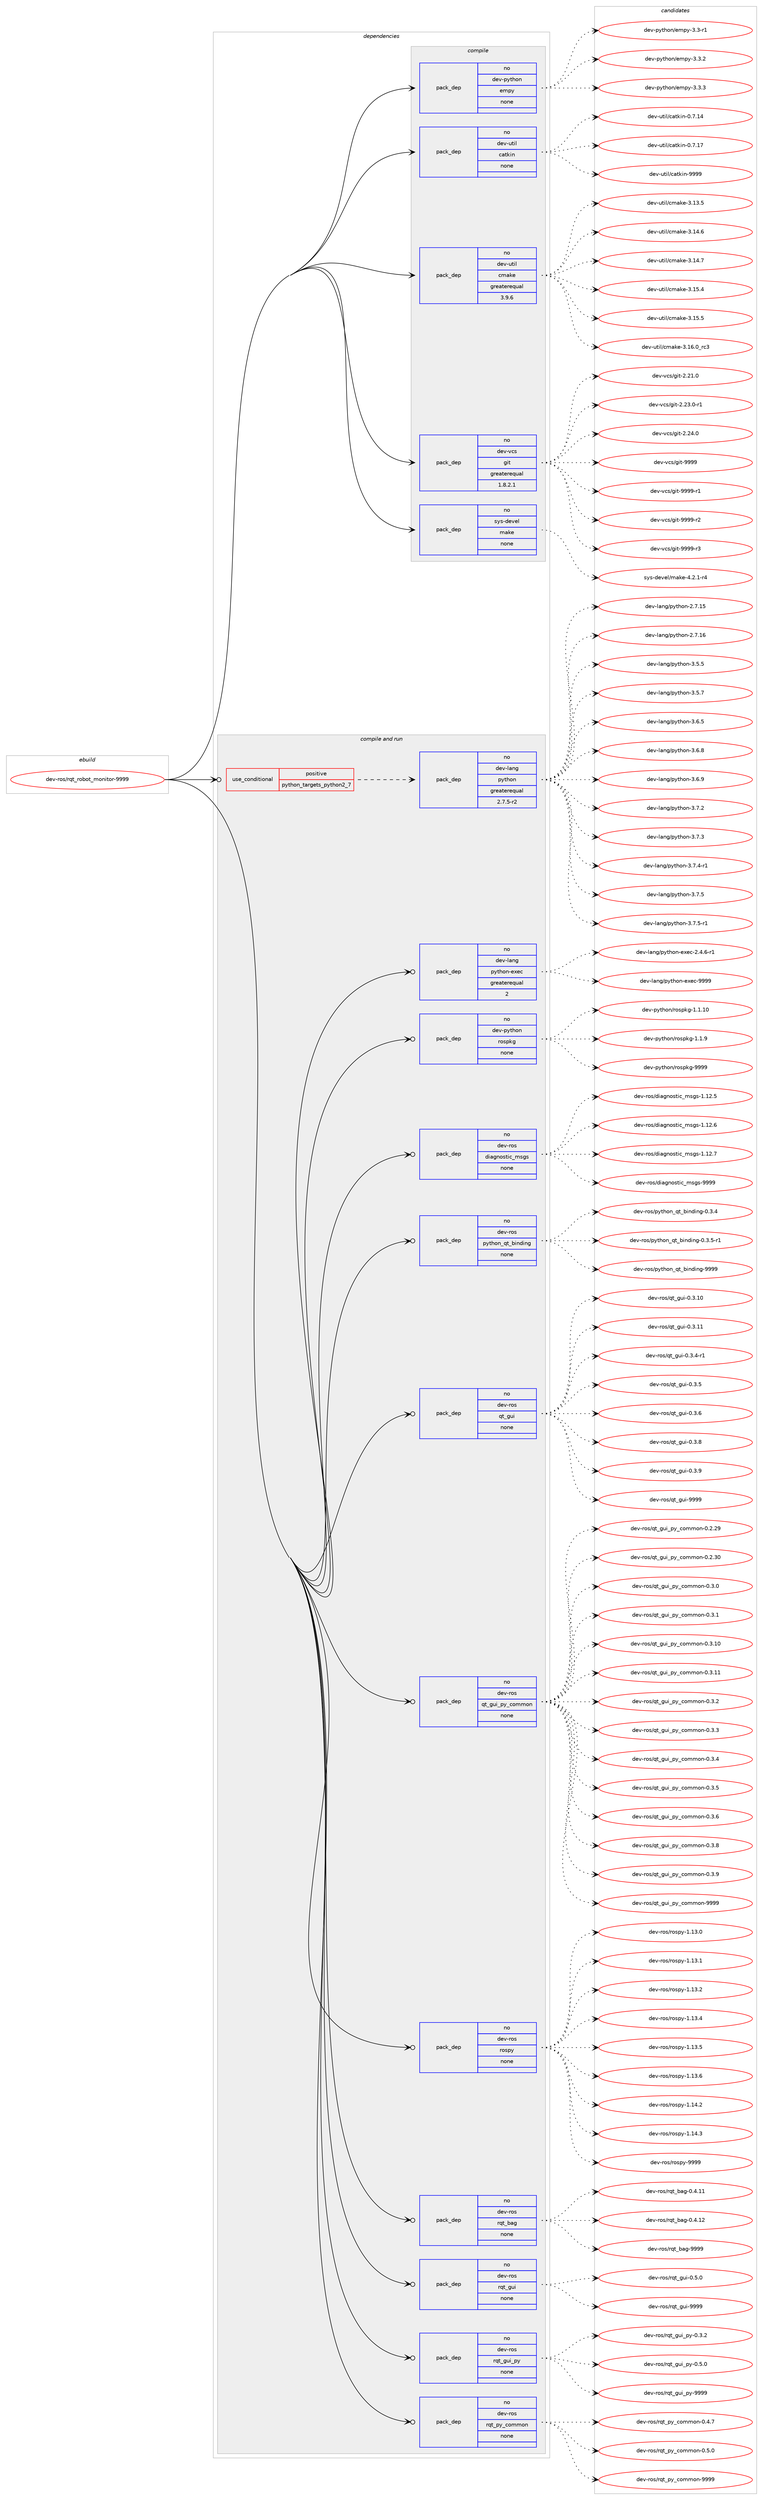 digraph prolog {

# *************
# Graph options
# *************

newrank=true;
concentrate=true;
compound=true;
graph [rankdir=LR,fontname=Helvetica,fontsize=10,ranksep=1.5];#, ranksep=2.5, nodesep=0.2];
edge  [arrowhead=vee];
node  [fontname=Helvetica,fontsize=10];

# **********
# The ebuild
# **********

subgraph cluster_leftcol {
color=gray;
rank=same;
label=<<i>ebuild</i>>;
id [label="dev-ros/rqt_robot_monitor-9999", color=red, width=4, href="../dev-ros/rqt_robot_monitor-9999.svg"];
}

# ****************
# The dependencies
# ****************

subgraph cluster_midcol {
color=gray;
label=<<i>dependencies</i>>;
subgraph cluster_compile {
fillcolor="#eeeeee";
style=filled;
label=<<i>compile</i>>;
subgraph pack498903 {
dependency666124 [label=<<TABLE BORDER="0" CELLBORDER="1" CELLSPACING="0" CELLPADDING="4" WIDTH="220"><TR><TD ROWSPAN="6" CELLPADDING="30">pack_dep</TD></TR><TR><TD WIDTH="110">no</TD></TR><TR><TD>dev-python</TD></TR><TR><TD>empy</TD></TR><TR><TD>none</TD></TR><TR><TD></TD></TR></TABLE>>, shape=none, color=blue];
}
id:e -> dependency666124:w [weight=20,style="solid",arrowhead="vee"];
subgraph pack498904 {
dependency666125 [label=<<TABLE BORDER="0" CELLBORDER="1" CELLSPACING="0" CELLPADDING="4" WIDTH="220"><TR><TD ROWSPAN="6" CELLPADDING="30">pack_dep</TD></TR><TR><TD WIDTH="110">no</TD></TR><TR><TD>dev-util</TD></TR><TR><TD>catkin</TD></TR><TR><TD>none</TD></TR><TR><TD></TD></TR></TABLE>>, shape=none, color=blue];
}
id:e -> dependency666125:w [weight=20,style="solid",arrowhead="vee"];
subgraph pack498905 {
dependency666126 [label=<<TABLE BORDER="0" CELLBORDER="1" CELLSPACING="0" CELLPADDING="4" WIDTH="220"><TR><TD ROWSPAN="6" CELLPADDING="30">pack_dep</TD></TR><TR><TD WIDTH="110">no</TD></TR><TR><TD>dev-util</TD></TR><TR><TD>cmake</TD></TR><TR><TD>greaterequal</TD></TR><TR><TD>3.9.6</TD></TR></TABLE>>, shape=none, color=blue];
}
id:e -> dependency666126:w [weight=20,style="solid",arrowhead="vee"];
subgraph pack498906 {
dependency666127 [label=<<TABLE BORDER="0" CELLBORDER="1" CELLSPACING="0" CELLPADDING="4" WIDTH="220"><TR><TD ROWSPAN="6" CELLPADDING="30">pack_dep</TD></TR><TR><TD WIDTH="110">no</TD></TR><TR><TD>dev-vcs</TD></TR><TR><TD>git</TD></TR><TR><TD>greaterequal</TD></TR><TR><TD>1.8.2.1</TD></TR></TABLE>>, shape=none, color=blue];
}
id:e -> dependency666127:w [weight=20,style="solid",arrowhead="vee"];
subgraph pack498907 {
dependency666128 [label=<<TABLE BORDER="0" CELLBORDER="1" CELLSPACING="0" CELLPADDING="4" WIDTH="220"><TR><TD ROWSPAN="6" CELLPADDING="30">pack_dep</TD></TR><TR><TD WIDTH="110">no</TD></TR><TR><TD>sys-devel</TD></TR><TR><TD>make</TD></TR><TR><TD>none</TD></TR><TR><TD></TD></TR></TABLE>>, shape=none, color=blue];
}
id:e -> dependency666128:w [weight=20,style="solid",arrowhead="vee"];
}
subgraph cluster_compileandrun {
fillcolor="#eeeeee";
style=filled;
label=<<i>compile and run</i>>;
subgraph cond155315 {
dependency666129 [label=<<TABLE BORDER="0" CELLBORDER="1" CELLSPACING="0" CELLPADDING="4"><TR><TD ROWSPAN="3" CELLPADDING="10">use_conditional</TD></TR><TR><TD>positive</TD></TR><TR><TD>python_targets_python2_7</TD></TR></TABLE>>, shape=none, color=red];
subgraph pack498908 {
dependency666130 [label=<<TABLE BORDER="0" CELLBORDER="1" CELLSPACING="0" CELLPADDING="4" WIDTH="220"><TR><TD ROWSPAN="6" CELLPADDING="30">pack_dep</TD></TR><TR><TD WIDTH="110">no</TD></TR><TR><TD>dev-lang</TD></TR><TR><TD>python</TD></TR><TR><TD>greaterequal</TD></TR><TR><TD>2.7.5-r2</TD></TR></TABLE>>, shape=none, color=blue];
}
dependency666129:e -> dependency666130:w [weight=20,style="dashed",arrowhead="vee"];
}
id:e -> dependency666129:w [weight=20,style="solid",arrowhead="odotvee"];
subgraph pack498909 {
dependency666131 [label=<<TABLE BORDER="0" CELLBORDER="1" CELLSPACING="0" CELLPADDING="4" WIDTH="220"><TR><TD ROWSPAN="6" CELLPADDING="30">pack_dep</TD></TR><TR><TD WIDTH="110">no</TD></TR><TR><TD>dev-lang</TD></TR><TR><TD>python-exec</TD></TR><TR><TD>greaterequal</TD></TR><TR><TD>2</TD></TR></TABLE>>, shape=none, color=blue];
}
id:e -> dependency666131:w [weight=20,style="solid",arrowhead="odotvee"];
subgraph pack498910 {
dependency666132 [label=<<TABLE BORDER="0" CELLBORDER="1" CELLSPACING="0" CELLPADDING="4" WIDTH="220"><TR><TD ROWSPAN="6" CELLPADDING="30">pack_dep</TD></TR><TR><TD WIDTH="110">no</TD></TR><TR><TD>dev-python</TD></TR><TR><TD>rospkg</TD></TR><TR><TD>none</TD></TR><TR><TD></TD></TR></TABLE>>, shape=none, color=blue];
}
id:e -> dependency666132:w [weight=20,style="solid",arrowhead="odotvee"];
subgraph pack498911 {
dependency666133 [label=<<TABLE BORDER="0" CELLBORDER="1" CELLSPACING="0" CELLPADDING="4" WIDTH="220"><TR><TD ROWSPAN="6" CELLPADDING="30">pack_dep</TD></TR><TR><TD WIDTH="110">no</TD></TR><TR><TD>dev-ros</TD></TR><TR><TD>diagnostic_msgs</TD></TR><TR><TD>none</TD></TR><TR><TD></TD></TR></TABLE>>, shape=none, color=blue];
}
id:e -> dependency666133:w [weight=20,style="solid",arrowhead="odotvee"];
subgraph pack498912 {
dependency666134 [label=<<TABLE BORDER="0" CELLBORDER="1" CELLSPACING="0" CELLPADDING="4" WIDTH="220"><TR><TD ROWSPAN="6" CELLPADDING="30">pack_dep</TD></TR><TR><TD WIDTH="110">no</TD></TR><TR><TD>dev-ros</TD></TR><TR><TD>python_qt_binding</TD></TR><TR><TD>none</TD></TR><TR><TD></TD></TR></TABLE>>, shape=none, color=blue];
}
id:e -> dependency666134:w [weight=20,style="solid",arrowhead="odotvee"];
subgraph pack498913 {
dependency666135 [label=<<TABLE BORDER="0" CELLBORDER="1" CELLSPACING="0" CELLPADDING="4" WIDTH="220"><TR><TD ROWSPAN="6" CELLPADDING="30">pack_dep</TD></TR><TR><TD WIDTH="110">no</TD></TR><TR><TD>dev-ros</TD></TR><TR><TD>qt_gui</TD></TR><TR><TD>none</TD></TR><TR><TD></TD></TR></TABLE>>, shape=none, color=blue];
}
id:e -> dependency666135:w [weight=20,style="solid",arrowhead="odotvee"];
subgraph pack498914 {
dependency666136 [label=<<TABLE BORDER="0" CELLBORDER="1" CELLSPACING="0" CELLPADDING="4" WIDTH="220"><TR><TD ROWSPAN="6" CELLPADDING="30">pack_dep</TD></TR><TR><TD WIDTH="110">no</TD></TR><TR><TD>dev-ros</TD></TR><TR><TD>qt_gui_py_common</TD></TR><TR><TD>none</TD></TR><TR><TD></TD></TR></TABLE>>, shape=none, color=blue];
}
id:e -> dependency666136:w [weight=20,style="solid",arrowhead="odotvee"];
subgraph pack498915 {
dependency666137 [label=<<TABLE BORDER="0" CELLBORDER="1" CELLSPACING="0" CELLPADDING="4" WIDTH="220"><TR><TD ROWSPAN="6" CELLPADDING="30">pack_dep</TD></TR><TR><TD WIDTH="110">no</TD></TR><TR><TD>dev-ros</TD></TR><TR><TD>rospy</TD></TR><TR><TD>none</TD></TR><TR><TD></TD></TR></TABLE>>, shape=none, color=blue];
}
id:e -> dependency666137:w [weight=20,style="solid",arrowhead="odotvee"];
subgraph pack498916 {
dependency666138 [label=<<TABLE BORDER="0" CELLBORDER="1" CELLSPACING="0" CELLPADDING="4" WIDTH="220"><TR><TD ROWSPAN="6" CELLPADDING="30">pack_dep</TD></TR><TR><TD WIDTH="110">no</TD></TR><TR><TD>dev-ros</TD></TR><TR><TD>rqt_bag</TD></TR><TR><TD>none</TD></TR><TR><TD></TD></TR></TABLE>>, shape=none, color=blue];
}
id:e -> dependency666138:w [weight=20,style="solid",arrowhead="odotvee"];
subgraph pack498917 {
dependency666139 [label=<<TABLE BORDER="0" CELLBORDER="1" CELLSPACING="0" CELLPADDING="4" WIDTH="220"><TR><TD ROWSPAN="6" CELLPADDING="30">pack_dep</TD></TR><TR><TD WIDTH="110">no</TD></TR><TR><TD>dev-ros</TD></TR><TR><TD>rqt_gui</TD></TR><TR><TD>none</TD></TR><TR><TD></TD></TR></TABLE>>, shape=none, color=blue];
}
id:e -> dependency666139:w [weight=20,style="solid",arrowhead="odotvee"];
subgraph pack498918 {
dependency666140 [label=<<TABLE BORDER="0" CELLBORDER="1" CELLSPACING="0" CELLPADDING="4" WIDTH="220"><TR><TD ROWSPAN="6" CELLPADDING="30">pack_dep</TD></TR><TR><TD WIDTH="110">no</TD></TR><TR><TD>dev-ros</TD></TR><TR><TD>rqt_gui_py</TD></TR><TR><TD>none</TD></TR><TR><TD></TD></TR></TABLE>>, shape=none, color=blue];
}
id:e -> dependency666140:w [weight=20,style="solid",arrowhead="odotvee"];
subgraph pack498919 {
dependency666141 [label=<<TABLE BORDER="0" CELLBORDER="1" CELLSPACING="0" CELLPADDING="4" WIDTH="220"><TR><TD ROWSPAN="6" CELLPADDING="30">pack_dep</TD></TR><TR><TD WIDTH="110">no</TD></TR><TR><TD>dev-ros</TD></TR><TR><TD>rqt_py_common</TD></TR><TR><TD>none</TD></TR><TR><TD></TD></TR></TABLE>>, shape=none, color=blue];
}
id:e -> dependency666141:w [weight=20,style="solid",arrowhead="odotvee"];
}
subgraph cluster_run {
fillcolor="#eeeeee";
style=filled;
label=<<i>run</i>>;
}
}

# **************
# The candidates
# **************

subgraph cluster_choices {
rank=same;
color=gray;
label=<<i>candidates</i>>;

subgraph choice498903 {
color=black;
nodesep=1;
choice1001011184511212111610411111047101109112121455146514511449 [label="dev-python/empy-3.3-r1", color=red, width=4,href="../dev-python/empy-3.3-r1.svg"];
choice1001011184511212111610411111047101109112121455146514650 [label="dev-python/empy-3.3.2", color=red, width=4,href="../dev-python/empy-3.3.2.svg"];
choice1001011184511212111610411111047101109112121455146514651 [label="dev-python/empy-3.3.3", color=red, width=4,href="../dev-python/empy-3.3.3.svg"];
dependency666124:e -> choice1001011184511212111610411111047101109112121455146514511449:w [style=dotted,weight="100"];
dependency666124:e -> choice1001011184511212111610411111047101109112121455146514650:w [style=dotted,weight="100"];
dependency666124:e -> choice1001011184511212111610411111047101109112121455146514651:w [style=dotted,weight="100"];
}
subgraph choice498904 {
color=black;
nodesep=1;
choice1001011184511711610510847999711610710511045484655464952 [label="dev-util/catkin-0.7.14", color=red, width=4,href="../dev-util/catkin-0.7.14.svg"];
choice1001011184511711610510847999711610710511045484655464955 [label="dev-util/catkin-0.7.17", color=red, width=4,href="../dev-util/catkin-0.7.17.svg"];
choice100101118451171161051084799971161071051104557575757 [label="dev-util/catkin-9999", color=red, width=4,href="../dev-util/catkin-9999.svg"];
dependency666125:e -> choice1001011184511711610510847999711610710511045484655464952:w [style=dotted,weight="100"];
dependency666125:e -> choice1001011184511711610510847999711610710511045484655464955:w [style=dotted,weight="100"];
dependency666125:e -> choice100101118451171161051084799971161071051104557575757:w [style=dotted,weight="100"];
}
subgraph choice498905 {
color=black;
nodesep=1;
choice1001011184511711610510847991099710710145514649514653 [label="dev-util/cmake-3.13.5", color=red, width=4,href="../dev-util/cmake-3.13.5.svg"];
choice1001011184511711610510847991099710710145514649524654 [label="dev-util/cmake-3.14.6", color=red, width=4,href="../dev-util/cmake-3.14.6.svg"];
choice1001011184511711610510847991099710710145514649524655 [label="dev-util/cmake-3.14.7", color=red, width=4,href="../dev-util/cmake-3.14.7.svg"];
choice1001011184511711610510847991099710710145514649534652 [label="dev-util/cmake-3.15.4", color=red, width=4,href="../dev-util/cmake-3.15.4.svg"];
choice1001011184511711610510847991099710710145514649534653 [label="dev-util/cmake-3.15.5", color=red, width=4,href="../dev-util/cmake-3.15.5.svg"];
choice1001011184511711610510847991099710710145514649544648951149951 [label="dev-util/cmake-3.16.0_rc3", color=red, width=4,href="../dev-util/cmake-3.16.0_rc3.svg"];
dependency666126:e -> choice1001011184511711610510847991099710710145514649514653:w [style=dotted,weight="100"];
dependency666126:e -> choice1001011184511711610510847991099710710145514649524654:w [style=dotted,weight="100"];
dependency666126:e -> choice1001011184511711610510847991099710710145514649524655:w [style=dotted,weight="100"];
dependency666126:e -> choice1001011184511711610510847991099710710145514649534652:w [style=dotted,weight="100"];
dependency666126:e -> choice1001011184511711610510847991099710710145514649534653:w [style=dotted,weight="100"];
dependency666126:e -> choice1001011184511711610510847991099710710145514649544648951149951:w [style=dotted,weight="100"];
}
subgraph choice498906 {
color=black;
nodesep=1;
choice10010111845118991154710310511645504650494648 [label="dev-vcs/git-2.21.0", color=red, width=4,href="../dev-vcs/git-2.21.0.svg"];
choice100101118451189911547103105116455046505146484511449 [label="dev-vcs/git-2.23.0-r1", color=red, width=4,href="../dev-vcs/git-2.23.0-r1.svg"];
choice10010111845118991154710310511645504650524648 [label="dev-vcs/git-2.24.0", color=red, width=4,href="../dev-vcs/git-2.24.0.svg"];
choice1001011184511899115471031051164557575757 [label="dev-vcs/git-9999", color=red, width=4,href="../dev-vcs/git-9999.svg"];
choice10010111845118991154710310511645575757574511449 [label="dev-vcs/git-9999-r1", color=red, width=4,href="../dev-vcs/git-9999-r1.svg"];
choice10010111845118991154710310511645575757574511450 [label="dev-vcs/git-9999-r2", color=red, width=4,href="../dev-vcs/git-9999-r2.svg"];
choice10010111845118991154710310511645575757574511451 [label="dev-vcs/git-9999-r3", color=red, width=4,href="../dev-vcs/git-9999-r3.svg"];
dependency666127:e -> choice10010111845118991154710310511645504650494648:w [style=dotted,weight="100"];
dependency666127:e -> choice100101118451189911547103105116455046505146484511449:w [style=dotted,weight="100"];
dependency666127:e -> choice10010111845118991154710310511645504650524648:w [style=dotted,weight="100"];
dependency666127:e -> choice1001011184511899115471031051164557575757:w [style=dotted,weight="100"];
dependency666127:e -> choice10010111845118991154710310511645575757574511449:w [style=dotted,weight="100"];
dependency666127:e -> choice10010111845118991154710310511645575757574511450:w [style=dotted,weight="100"];
dependency666127:e -> choice10010111845118991154710310511645575757574511451:w [style=dotted,weight="100"];
}
subgraph choice498907 {
color=black;
nodesep=1;
choice1151211154510010111810110847109971071014552465046494511452 [label="sys-devel/make-4.2.1-r4", color=red, width=4,href="../sys-devel/make-4.2.1-r4.svg"];
dependency666128:e -> choice1151211154510010111810110847109971071014552465046494511452:w [style=dotted,weight="100"];
}
subgraph choice498908 {
color=black;
nodesep=1;
choice10010111845108971101034711212111610411111045504655464953 [label="dev-lang/python-2.7.15", color=red, width=4,href="../dev-lang/python-2.7.15.svg"];
choice10010111845108971101034711212111610411111045504655464954 [label="dev-lang/python-2.7.16", color=red, width=4,href="../dev-lang/python-2.7.16.svg"];
choice100101118451089711010347112121116104111110455146534653 [label="dev-lang/python-3.5.5", color=red, width=4,href="../dev-lang/python-3.5.5.svg"];
choice100101118451089711010347112121116104111110455146534655 [label="dev-lang/python-3.5.7", color=red, width=4,href="../dev-lang/python-3.5.7.svg"];
choice100101118451089711010347112121116104111110455146544653 [label="dev-lang/python-3.6.5", color=red, width=4,href="../dev-lang/python-3.6.5.svg"];
choice100101118451089711010347112121116104111110455146544656 [label="dev-lang/python-3.6.8", color=red, width=4,href="../dev-lang/python-3.6.8.svg"];
choice100101118451089711010347112121116104111110455146544657 [label="dev-lang/python-3.6.9", color=red, width=4,href="../dev-lang/python-3.6.9.svg"];
choice100101118451089711010347112121116104111110455146554650 [label="dev-lang/python-3.7.2", color=red, width=4,href="../dev-lang/python-3.7.2.svg"];
choice100101118451089711010347112121116104111110455146554651 [label="dev-lang/python-3.7.3", color=red, width=4,href="../dev-lang/python-3.7.3.svg"];
choice1001011184510897110103471121211161041111104551465546524511449 [label="dev-lang/python-3.7.4-r1", color=red, width=4,href="../dev-lang/python-3.7.4-r1.svg"];
choice100101118451089711010347112121116104111110455146554653 [label="dev-lang/python-3.7.5", color=red, width=4,href="../dev-lang/python-3.7.5.svg"];
choice1001011184510897110103471121211161041111104551465546534511449 [label="dev-lang/python-3.7.5-r1", color=red, width=4,href="../dev-lang/python-3.7.5-r1.svg"];
dependency666130:e -> choice10010111845108971101034711212111610411111045504655464953:w [style=dotted,weight="100"];
dependency666130:e -> choice10010111845108971101034711212111610411111045504655464954:w [style=dotted,weight="100"];
dependency666130:e -> choice100101118451089711010347112121116104111110455146534653:w [style=dotted,weight="100"];
dependency666130:e -> choice100101118451089711010347112121116104111110455146534655:w [style=dotted,weight="100"];
dependency666130:e -> choice100101118451089711010347112121116104111110455146544653:w [style=dotted,weight="100"];
dependency666130:e -> choice100101118451089711010347112121116104111110455146544656:w [style=dotted,weight="100"];
dependency666130:e -> choice100101118451089711010347112121116104111110455146544657:w [style=dotted,weight="100"];
dependency666130:e -> choice100101118451089711010347112121116104111110455146554650:w [style=dotted,weight="100"];
dependency666130:e -> choice100101118451089711010347112121116104111110455146554651:w [style=dotted,weight="100"];
dependency666130:e -> choice1001011184510897110103471121211161041111104551465546524511449:w [style=dotted,weight="100"];
dependency666130:e -> choice100101118451089711010347112121116104111110455146554653:w [style=dotted,weight="100"];
dependency666130:e -> choice1001011184510897110103471121211161041111104551465546534511449:w [style=dotted,weight="100"];
}
subgraph choice498909 {
color=black;
nodesep=1;
choice10010111845108971101034711212111610411111045101120101994550465246544511449 [label="dev-lang/python-exec-2.4.6-r1", color=red, width=4,href="../dev-lang/python-exec-2.4.6-r1.svg"];
choice10010111845108971101034711212111610411111045101120101994557575757 [label="dev-lang/python-exec-9999", color=red, width=4,href="../dev-lang/python-exec-9999.svg"];
dependency666131:e -> choice10010111845108971101034711212111610411111045101120101994550465246544511449:w [style=dotted,weight="100"];
dependency666131:e -> choice10010111845108971101034711212111610411111045101120101994557575757:w [style=dotted,weight="100"];
}
subgraph choice498910 {
color=black;
nodesep=1;
choice100101118451121211161041111104711411111511210710345494649464948 [label="dev-python/rospkg-1.1.10", color=red, width=4,href="../dev-python/rospkg-1.1.10.svg"];
choice1001011184511212111610411111047114111115112107103454946494657 [label="dev-python/rospkg-1.1.9", color=red, width=4,href="../dev-python/rospkg-1.1.9.svg"];
choice10010111845112121116104111110471141111151121071034557575757 [label="dev-python/rospkg-9999", color=red, width=4,href="../dev-python/rospkg-9999.svg"];
dependency666132:e -> choice100101118451121211161041111104711411111511210710345494649464948:w [style=dotted,weight="100"];
dependency666132:e -> choice1001011184511212111610411111047114111115112107103454946494657:w [style=dotted,weight="100"];
dependency666132:e -> choice10010111845112121116104111110471141111151121071034557575757:w [style=dotted,weight="100"];
}
subgraph choice498911 {
color=black;
nodesep=1;
choice100101118451141111154710010597103110111115116105999510911510311545494649504653 [label="dev-ros/diagnostic_msgs-1.12.5", color=red, width=4,href="../dev-ros/diagnostic_msgs-1.12.5.svg"];
choice100101118451141111154710010597103110111115116105999510911510311545494649504654 [label="dev-ros/diagnostic_msgs-1.12.6", color=red, width=4,href="../dev-ros/diagnostic_msgs-1.12.6.svg"];
choice100101118451141111154710010597103110111115116105999510911510311545494649504655 [label="dev-ros/diagnostic_msgs-1.12.7", color=red, width=4,href="../dev-ros/diagnostic_msgs-1.12.7.svg"];
choice10010111845114111115471001059710311011111511610599951091151031154557575757 [label="dev-ros/diagnostic_msgs-9999", color=red, width=4,href="../dev-ros/diagnostic_msgs-9999.svg"];
dependency666133:e -> choice100101118451141111154710010597103110111115116105999510911510311545494649504653:w [style=dotted,weight="100"];
dependency666133:e -> choice100101118451141111154710010597103110111115116105999510911510311545494649504654:w [style=dotted,weight="100"];
dependency666133:e -> choice100101118451141111154710010597103110111115116105999510911510311545494649504655:w [style=dotted,weight="100"];
dependency666133:e -> choice10010111845114111115471001059710311011111511610599951091151031154557575757:w [style=dotted,weight="100"];
}
subgraph choice498912 {
color=black;
nodesep=1;
choice1001011184511411111547112121116104111110951131169598105110100105110103454846514652 [label="dev-ros/python_qt_binding-0.3.4", color=red, width=4,href="../dev-ros/python_qt_binding-0.3.4.svg"];
choice10010111845114111115471121211161041111109511311695981051101001051101034548465146534511449 [label="dev-ros/python_qt_binding-0.3.5-r1", color=red, width=4,href="../dev-ros/python_qt_binding-0.3.5-r1.svg"];
choice10010111845114111115471121211161041111109511311695981051101001051101034557575757 [label="dev-ros/python_qt_binding-9999", color=red, width=4,href="../dev-ros/python_qt_binding-9999.svg"];
dependency666134:e -> choice1001011184511411111547112121116104111110951131169598105110100105110103454846514652:w [style=dotted,weight="100"];
dependency666134:e -> choice10010111845114111115471121211161041111109511311695981051101001051101034548465146534511449:w [style=dotted,weight="100"];
dependency666134:e -> choice10010111845114111115471121211161041111109511311695981051101001051101034557575757:w [style=dotted,weight="100"];
}
subgraph choice498913 {
color=black;
nodesep=1;
choice10010111845114111115471131169510311710545484651464948 [label="dev-ros/qt_gui-0.3.10", color=red, width=4,href="../dev-ros/qt_gui-0.3.10.svg"];
choice10010111845114111115471131169510311710545484651464949 [label="dev-ros/qt_gui-0.3.11", color=red, width=4,href="../dev-ros/qt_gui-0.3.11.svg"];
choice1001011184511411111547113116951031171054548465146524511449 [label="dev-ros/qt_gui-0.3.4-r1", color=red, width=4,href="../dev-ros/qt_gui-0.3.4-r1.svg"];
choice100101118451141111154711311695103117105454846514653 [label="dev-ros/qt_gui-0.3.5", color=red, width=4,href="../dev-ros/qt_gui-0.3.5.svg"];
choice100101118451141111154711311695103117105454846514654 [label="dev-ros/qt_gui-0.3.6", color=red, width=4,href="../dev-ros/qt_gui-0.3.6.svg"];
choice100101118451141111154711311695103117105454846514656 [label="dev-ros/qt_gui-0.3.8", color=red, width=4,href="../dev-ros/qt_gui-0.3.8.svg"];
choice100101118451141111154711311695103117105454846514657 [label="dev-ros/qt_gui-0.3.9", color=red, width=4,href="../dev-ros/qt_gui-0.3.9.svg"];
choice1001011184511411111547113116951031171054557575757 [label="dev-ros/qt_gui-9999", color=red, width=4,href="../dev-ros/qt_gui-9999.svg"];
dependency666135:e -> choice10010111845114111115471131169510311710545484651464948:w [style=dotted,weight="100"];
dependency666135:e -> choice10010111845114111115471131169510311710545484651464949:w [style=dotted,weight="100"];
dependency666135:e -> choice1001011184511411111547113116951031171054548465146524511449:w [style=dotted,weight="100"];
dependency666135:e -> choice100101118451141111154711311695103117105454846514653:w [style=dotted,weight="100"];
dependency666135:e -> choice100101118451141111154711311695103117105454846514654:w [style=dotted,weight="100"];
dependency666135:e -> choice100101118451141111154711311695103117105454846514656:w [style=dotted,weight="100"];
dependency666135:e -> choice100101118451141111154711311695103117105454846514657:w [style=dotted,weight="100"];
dependency666135:e -> choice1001011184511411111547113116951031171054557575757:w [style=dotted,weight="100"];
}
subgraph choice498914 {
color=black;
nodesep=1;
choice10010111845114111115471131169510311710595112121959911110910911111045484650465057 [label="dev-ros/qt_gui_py_common-0.2.29", color=red, width=4,href="../dev-ros/qt_gui_py_common-0.2.29.svg"];
choice10010111845114111115471131169510311710595112121959911110910911111045484650465148 [label="dev-ros/qt_gui_py_common-0.2.30", color=red, width=4,href="../dev-ros/qt_gui_py_common-0.2.30.svg"];
choice100101118451141111154711311695103117105951121219599111109109111110454846514648 [label="dev-ros/qt_gui_py_common-0.3.0", color=red, width=4,href="../dev-ros/qt_gui_py_common-0.3.0.svg"];
choice100101118451141111154711311695103117105951121219599111109109111110454846514649 [label="dev-ros/qt_gui_py_common-0.3.1", color=red, width=4,href="../dev-ros/qt_gui_py_common-0.3.1.svg"];
choice10010111845114111115471131169510311710595112121959911110910911111045484651464948 [label="dev-ros/qt_gui_py_common-0.3.10", color=red, width=4,href="../dev-ros/qt_gui_py_common-0.3.10.svg"];
choice10010111845114111115471131169510311710595112121959911110910911111045484651464949 [label="dev-ros/qt_gui_py_common-0.3.11", color=red, width=4,href="../dev-ros/qt_gui_py_common-0.3.11.svg"];
choice100101118451141111154711311695103117105951121219599111109109111110454846514650 [label="dev-ros/qt_gui_py_common-0.3.2", color=red, width=4,href="../dev-ros/qt_gui_py_common-0.3.2.svg"];
choice100101118451141111154711311695103117105951121219599111109109111110454846514651 [label="dev-ros/qt_gui_py_common-0.3.3", color=red, width=4,href="../dev-ros/qt_gui_py_common-0.3.3.svg"];
choice100101118451141111154711311695103117105951121219599111109109111110454846514652 [label="dev-ros/qt_gui_py_common-0.3.4", color=red, width=4,href="../dev-ros/qt_gui_py_common-0.3.4.svg"];
choice100101118451141111154711311695103117105951121219599111109109111110454846514653 [label="dev-ros/qt_gui_py_common-0.3.5", color=red, width=4,href="../dev-ros/qt_gui_py_common-0.3.5.svg"];
choice100101118451141111154711311695103117105951121219599111109109111110454846514654 [label="dev-ros/qt_gui_py_common-0.3.6", color=red, width=4,href="../dev-ros/qt_gui_py_common-0.3.6.svg"];
choice100101118451141111154711311695103117105951121219599111109109111110454846514656 [label="dev-ros/qt_gui_py_common-0.3.8", color=red, width=4,href="../dev-ros/qt_gui_py_common-0.3.8.svg"];
choice100101118451141111154711311695103117105951121219599111109109111110454846514657 [label="dev-ros/qt_gui_py_common-0.3.9", color=red, width=4,href="../dev-ros/qt_gui_py_common-0.3.9.svg"];
choice1001011184511411111547113116951031171059511212195991111091091111104557575757 [label="dev-ros/qt_gui_py_common-9999", color=red, width=4,href="../dev-ros/qt_gui_py_common-9999.svg"];
dependency666136:e -> choice10010111845114111115471131169510311710595112121959911110910911111045484650465057:w [style=dotted,weight="100"];
dependency666136:e -> choice10010111845114111115471131169510311710595112121959911110910911111045484650465148:w [style=dotted,weight="100"];
dependency666136:e -> choice100101118451141111154711311695103117105951121219599111109109111110454846514648:w [style=dotted,weight="100"];
dependency666136:e -> choice100101118451141111154711311695103117105951121219599111109109111110454846514649:w [style=dotted,weight="100"];
dependency666136:e -> choice10010111845114111115471131169510311710595112121959911110910911111045484651464948:w [style=dotted,weight="100"];
dependency666136:e -> choice10010111845114111115471131169510311710595112121959911110910911111045484651464949:w [style=dotted,weight="100"];
dependency666136:e -> choice100101118451141111154711311695103117105951121219599111109109111110454846514650:w [style=dotted,weight="100"];
dependency666136:e -> choice100101118451141111154711311695103117105951121219599111109109111110454846514651:w [style=dotted,weight="100"];
dependency666136:e -> choice100101118451141111154711311695103117105951121219599111109109111110454846514652:w [style=dotted,weight="100"];
dependency666136:e -> choice100101118451141111154711311695103117105951121219599111109109111110454846514653:w [style=dotted,weight="100"];
dependency666136:e -> choice100101118451141111154711311695103117105951121219599111109109111110454846514654:w [style=dotted,weight="100"];
dependency666136:e -> choice100101118451141111154711311695103117105951121219599111109109111110454846514656:w [style=dotted,weight="100"];
dependency666136:e -> choice100101118451141111154711311695103117105951121219599111109109111110454846514657:w [style=dotted,weight="100"];
dependency666136:e -> choice1001011184511411111547113116951031171059511212195991111091091111104557575757:w [style=dotted,weight="100"];
}
subgraph choice498915 {
color=black;
nodesep=1;
choice100101118451141111154711411111511212145494649514648 [label="dev-ros/rospy-1.13.0", color=red, width=4,href="../dev-ros/rospy-1.13.0.svg"];
choice100101118451141111154711411111511212145494649514649 [label="dev-ros/rospy-1.13.1", color=red, width=4,href="../dev-ros/rospy-1.13.1.svg"];
choice100101118451141111154711411111511212145494649514650 [label="dev-ros/rospy-1.13.2", color=red, width=4,href="../dev-ros/rospy-1.13.2.svg"];
choice100101118451141111154711411111511212145494649514652 [label="dev-ros/rospy-1.13.4", color=red, width=4,href="../dev-ros/rospy-1.13.4.svg"];
choice100101118451141111154711411111511212145494649514653 [label="dev-ros/rospy-1.13.5", color=red, width=4,href="../dev-ros/rospy-1.13.5.svg"];
choice100101118451141111154711411111511212145494649514654 [label="dev-ros/rospy-1.13.6", color=red, width=4,href="../dev-ros/rospy-1.13.6.svg"];
choice100101118451141111154711411111511212145494649524650 [label="dev-ros/rospy-1.14.2", color=red, width=4,href="../dev-ros/rospy-1.14.2.svg"];
choice100101118451141111154711411111511212145494649524651 [label="dev-ros/rospy-1.14.3", color=red, width=4,href="../dev-ros/rospy-1.14.3.svg"];
choice10010111845114111115471141111151121214557575757 [label="dev-ros/rospy-9999", color=red, width=4,href="../dev-ros/rospy-9999.svg"];
dependency666137:e -> choice100101118451141111154711411111511212145494649514648:w [style=dotted,weight="100"];
dependency666137:e -> choice100101118451141111154711411111511212145494649514649:w [style=dotted,weight="100"];
dependency666137:e -> choice100101118451141111154711411111511212145494649514650:w [style=dotted,weight="100"];
dependency666137:e -> choice100101118451141111154711411111511212145494649514652:w [style=dotted,weight="100"];
dependency666137:e -> choice100101118451141111154711411111511212145494649514653:w [style=dotted,weight="100"];
dependency666137:e -> choice100101118451141111154711411111511212145494649514654:w [style=dotted,weight="100"];
dependency666137:e -> choice100101118451141111154711411111511212145494649524650:w [style=dotted,weight="100"];
dependency666137:e -> choice100101118451141111154711411111511212145494649524651:w [style=dotted,weight="100"];
dependency666137:e -> choice10010111845114111115471141111151121214557575757:w [style=dotted,weight="100"];
}
subgraph choice498916 {
color=black;
nodesep=1;
choice100101118451141111154711411311695989710345484652464949 [label="dev-ros/rqt_bag-0.4.11", color=red, width=4,href="../dev-ros/rqt_bag-0.4.11.svg"];
choice100101118451141111154711411311695989710345484652464950 [label="dev-ros/rqt_bag-0.4.12", color=red, width=4,href="../dev-ros/rqt_bag-0.4.12.svg"];
choice10010111845114111115471141131169598971034557575757 [label="dev-ros/rqt_bag-9999", color=red, width=4,href="../dev-ros/rqt_bag-9999.svg"];
dependency666138:e -> choice100101118451141111154711411311695989710345484652464949:w [style=dotted,weight="100"];
dependency666138:e -> choice100101118451141111154711411311695989710345484652464950:w [style=dotted,weight="100"];
dependency666138:e -> choice10010111845114111115471141131169598971034557575757:w [style=dotted,weight="100"];
}
subgraph choice498917 {
color=black;
nodesep=1;
choice100101118451141111154711411311695103117105454846534648 [label="dev-ros/rqt_gui-0.5.0", color=red, width=4,href="../dev-ros/rqt_gui-0.5.0.svg"];
choice1001011184511411111547114113116951031171054557575757 [label="dev-ros/rqt_gui-9999", color=red, width=4,href="../dev-ros/rqt_gui-9999.svg"];
dependency666139:e -> choice100101118451141111154711411311695103117105454846534648:w [style=dotted,weight="100"];
dependency666139:e -> choice1001011184511411111547114113116951031171054557575757:w [style=dotted,weight="100"];
}
subgraph choice498918 {
color=black;
nodesep=1;
choice10010111845114111115471141131169510311710595112121454846514650 [label="dev-ros/rqt_gui_py-0.3.2", color=red, width=4,href="../dev-ros/rqt_gui_py-0.3.2.svg"];
choice10010111845114111115471141131169510311710595112121454846534648 [label="dev-ros/rqt_gui_py-0.5.0", color=red, width=4,href="../dev-ros/rqt_gui_py-0.5.0.svg"];
choice100101118451141111154711411311695103117105951121214557575757 [label="dev-ros/rqt_gui_py-9999", color=red, width=4,href="../dev-ros/rqt_gui_py-9999.svg"];
dependency666140:e -> choice10010111845114111115471141131169510311710595112121454846514650:w [style=dotted,weight="100"];
dependency666140:e -> choice10010111845114111115471141131169510311710595112121454846534648:w [style=dotted,weight="100"];
dependency666140:e -> choice100101118451141111154711411311695103117105951121214557575757:w [style=dotted,weight="100"];
}
subgraph choice498919 {
color=black;
nodesep=1;
choice1001011184511411111547114113116951121219599111109109111110454846524655 [label="dev-ros/rqt_py_common-0.4.7", color=red, width=4,href="../dev-ros/rqt_py_common-0.4.7.svg"];
choice1001011184511411111547114113116951121219599111109109111110454846534648 [label="dev-ros/rqt_py_common-0.5.0", color=red, width=4,href="../dev-ros/rqt_py_common-0.5.0.svg"];
choice10010111845114111115471141131169511212195991111091091111104557575757 [label="dev-ros/rqt_py_common-9999", color=red, width=4,href="../dev-ros/rqt_py_common-9999.svg"];
dependency666141:e -> choice1001011184511411111547114113116951121219599111109109111110454846524655:w [style=dotted,weight="100"];
dependency666141:e -> choice1001011184511411111547114113116951121219599111109109111110454846534648:w [style=dotted,weight="100"];
dependency666141:e -> choice10010111845114111115471141131169511212195991111091091111104557575757:w [style=dotted,weight="100"];
}
}

}
